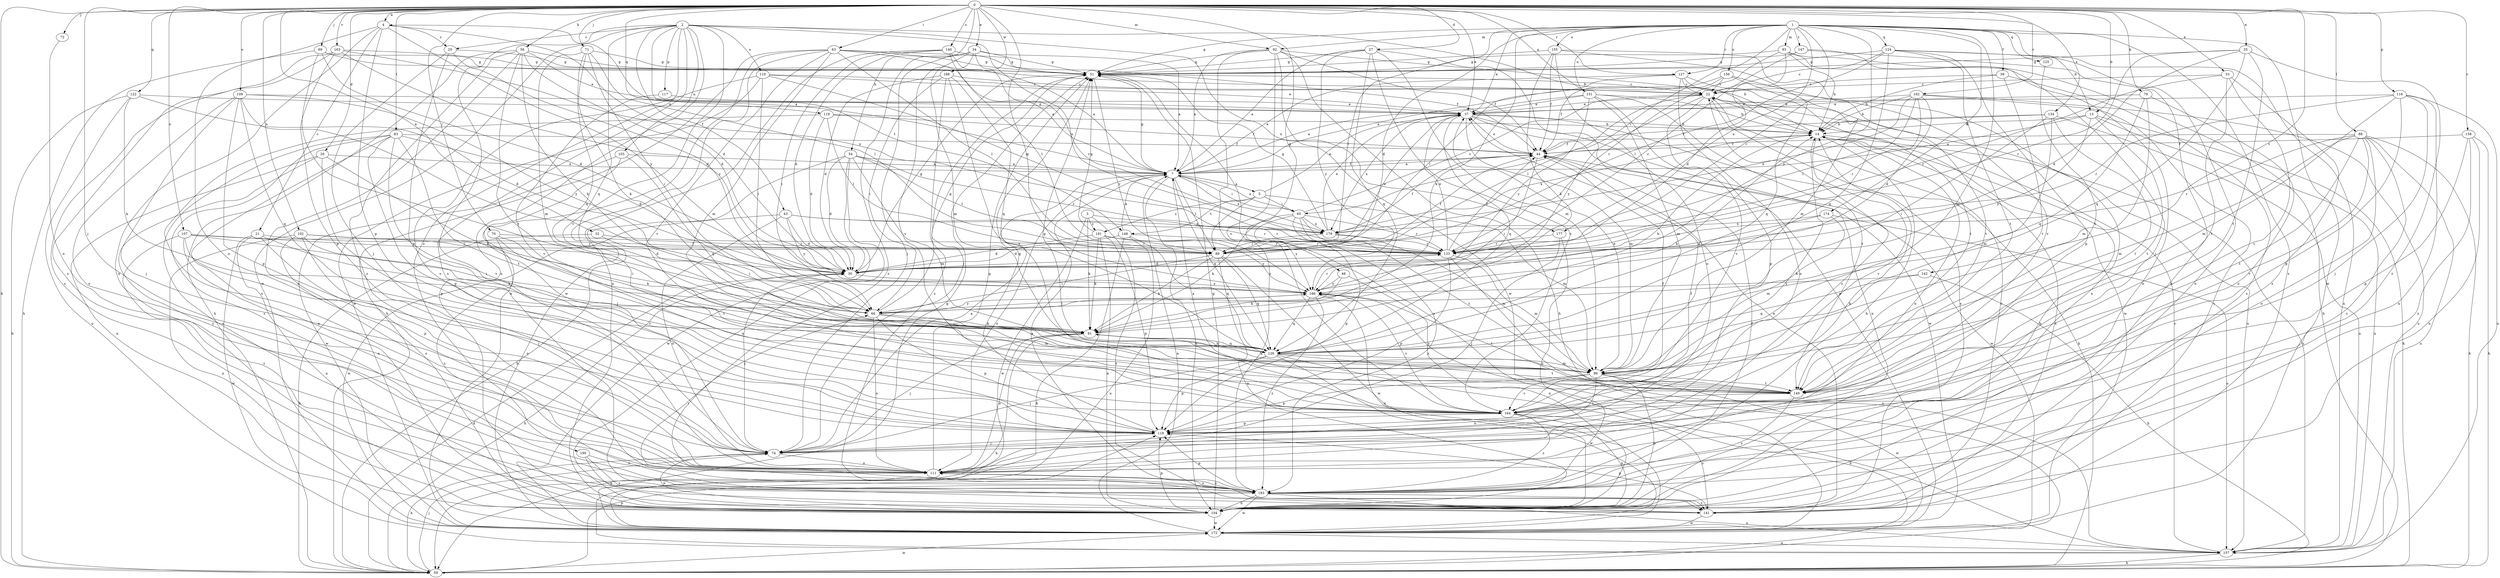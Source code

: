 strict digraph  {
0;
1;
2;
3;
4;
5;
7;
13;
14;
20;
21;
22;
26;
27;
30;
32;
33;
34;
35;
37;
39;
43;
44;
48;
51;
54;
56;
59;
63;
65;
66;
69;
70;
71;
72;
74;
79;
81;
83;
88;
89;
92;
93;
96;
102;
103;
104;
107;
109;
110;
111;
116;
117;
118;
119;
122;
124;
125;
126;
127;
133;
134;
140;
141;
142;
147;
148;
149;
151;
155;
156;
157;
158;
162;
163;
164;
168;
172;
174;
177;
179;
186;
190;
191;
193;
0 -> 4  [label=a];
0 -> 13  [label=b];
0 -> 26  [label=d];
0 -> 27  [label=d];
0 -> 32  [label=e];
0 -> 33  [label=e];
0 -> 34  [label=e];
0 -> 35  [label=e];
0 -> 37  [label=e];
0 -> 48  [label=g];
0 -> 54  [label=h];
0 -> 56  [label=h];
0 -> 59  [label=h];
0 -> 63  [label=i];
0 -> 69  [label=j];
0 -> 70  [label=j];
0 -> 71  [label=j];
0 -> 72  [label=j];
0 -> 74  [label=j];
0 -> 79  [label=k];
0 -> 83  [label=l];
0 -> 88  [label=l];
0 -> 92  [label=m];
0 -> 102  [label=n];
0 -> 107  [label=o];
0 -> 109  [label=o];
0 -> 116  [label=p];
0 -> 119  [label=q];
0 -> 122  [label=q];
0 -> 127  [label=r];
0 -> 134  [label=s];
0 -> 140  [label=s];
0 -> 142  [label=t];
0 -> 151  [label=u];
0 -> 158  [label=v];
0 -> 162  [label=v];
0 -> 163  [label=v];
0 -> 168  [label=w];
0 -> 186  [label=y];
1 -> 13  [label=b];
1 -> 30  [label=d];
1 -> 37  [label=e];
1 -> 39  [label=f];
1 -> 51  [label=g];
1 -> 65  [label=i];
1 -> 81  [label=k];
1 -> 89  [label=l];
1 -> 92  [label=m];
1 -> 93  [label=m];
1 -> 96  [label=m];
1 -> 124  [label=q];
1 -> 125  [label=q];
1 -> 127  [label=r];
1 -> 133  [label=r];
1 -> 141  [label=s];
1 -> 147  [label=t];
1 -> 151  [label=u];
1 -> 155  [label=u];
1 -> 156  [label=u];
1 -> 172  [label=w];
1 -> 174  [label=x];
1 -> 177  [label=x];
1 -> 186  [label=y];
2 -> 14  [label=b];
2 -> 20  [label=c];
2 -> 43  [label=f];
2 -> 74  [label=j];
2 -> 103  [label=n];
2 -> 104  [label=n];
2 -> 110  [label=o];
2 -> 117  [label=p];
2 -> 126  [label=q];
2 -> 141  [label=s];
2 -> 148  [label=t];
2 -> 164  [label=v];
2 -> 172  [label=w];
2 -> 177  [label=x];
2 -> 179  [label=x];
2 -> 190  [label=z];
3 -> 81  [label=k];
3 -> 133  [label=r];
3 -> 141  [label=s];
3 -> 172  [label=w];
3 -> 191  [label=z];
4 -> 20  [label=c];
4 -> 21  [label=c];
4 -> 30  [label=d];
4 -> 104  [label=n];
4 -> 111  [label=o];
4 -> 118  [label=p];
4 -> 186  [label=y];
5 -> 37  [label=e];
5 -> 65  [label=i];
5 -> 89  [label=l];
5 -> 96  [label=m];
5 -> 148  [label=t];
5 -> 191  [label=z];
7 -> 4  [label=a];
7 -> 5  [label=a];
7 -> 44  [label=f];
7 -> 51  [label=g];
7 -> 65  [label=i];
7 -> 89  [label=l];
7 -> 104  [label=n];
7 -> 111  [label=o];
7 -> 126  [label=q];
7 -> 179  [label=x];
13 -> 7  [label=a];
13 -> 14  [label=b];
13 -> 59  [label=h];
13 -> 149  [label=t];
13 -> 157  [label=u];
13 -> 186  [label=y];
14 -> 44  [label=f];
14 -> 111  [label=o];
14 -> 141  [label=s];
14 -> 157  [label=u];
14 -> 164  [label=v];
14 -> 179  [label=x];
20 -> 51  [label=g];
20 -> 74  [label=j];
20 -> 118  [label=p];
20 -> 186  [label=y];
21 -> 104  [label=n];
21 -> 111  [label=o];
21 -> 133  [label=r];
21 -> 164  [label=v];
21 -> 172  [label=w];
22 -> 37  [label=e];
22 -> 89  [label=l];
22 -> 118  [label=p];
22 -> 141  [label=s];
22 -> 157  [label=u];
22 -> 172  [label=w];
22 -> 186  [label=y];
26 -> 7  [label=a];
26 -> 81  [label=k];
26 -> 104  [label=n];
26 -> 118  [label=p];
26 -> 193  [label=z];
27 -> 7  [label=a];
27 -> 51  [label=g];
27 -> 96  [label=m];
27 -> 126  [label=q];
27 -> 164  [label=v];
27 -> 172  [label=w];
27 -> 186  [label=y];
30 -> 51  [label=g];
30 -> 59  [label=h];
30 -> 74  [label=j];
30 -> 186  [label=y];
32 -> 59  [label=h];
32 -> 66  [label=i];
32 -> 133  [label=r];
33 -> 22  [label=c];
33 -> 133  [label=r];
33 -> 149  [label=t];
33 -> 164  [label=v];
33 -> 193  [label=z];
34 -> 7  [label=a];
34 -> 51  [label=g];
34 -> 74  [label=j];
34 -> 96  [label=m];
34 -> 133  [label=r];
34 -> 164  [label=v];
34 -> 193  [label=z];
35 -> 30  [label=d];
35 -> 51  [label=g];
35 -> 126  [label=q];
35 -> 133  [label=r];
35 -> 149  [label=t];
35 -> 193  [label=z];
37 -> 14  [label=b];
37 -> 59  [label=h];
37 -> 96  [label=m];
37 -> 104  [label=n];
37 -> 126  [label=q];
37 -> 172  [label=w];
37 -> 179  [label=x];
39 -> 14  [label=b];
39 -> 22  [label=c];
39 -> 141  [label=s];
39 -> 149  [label=t];
43 -> 30  [label=d];
43 -> 111  [label=o];
43 -> 133  [label=r];
43 -> 172  [label=w];
43 -> 179  [label=x];
43 -> 186  [label=y];
44 -> 7  [label=a];
44 -> 37  [label=e];
44 -> 66  [label=i];
44 -> 172  [label=w];
48 -> 81  [label=k];
48 -> 104  [label=n];
48 -> 186  [label=y];
51 -> 22  [label=c];
51 -> 74  [label=j];
51 -> 157  [label=u];
51 -> 186  [label=y];
54 -> 7  [label=a];
54 -> 30  [label=d];
54 -> 59  [label=h];
54 -> 89  [label=l];
54 -> 96  [label=m];
54 -> 104  [label=n];
54 -> 133  [label=r];
54 -> 172  [label=w];
56 -> 30  [label=d];
56 -> 37  [label=e];
56 -> 51  [label=g];
56 -> 59  [label=h];
56 -> 81  [label=k];
56 -> 104  [label=n];
56 -> 149  [label=t];
56 -> 193  [label=z];
59 -> 30  [label=d];
59 -> 74  [label=j];
59 -> 118  [label=p];
59 -> 172  [label=w];
63 -> 7  [label=a];
63 -> 44  [label=f];
63 -> 51  [label=g];
63 -> 59  [label=h];
63 -> 89  [label=l];
63 -> 96  [label=m];
63 -> 104  [label=n];
63 -> 164  [label=v];
63 -> 172  [label=w];
65 -> 7  [label=a];
65 -> 22  [label=c];
65 -> 81  [label=k];
65 -> 118  [label=p];
65 -> 133  [label=r];
65 -> 149  [label=t];
65 -> 179  [label=x];
65 -> 186  [label=y];
65 -> 193  [label=z];
66 -> 51  [label=g];
66 -> 81  [label=k];
66 -> 96  [label=m];
66 -> 111  [label=o];
66 -> 118  [label=p];
66 -> 186  [label=y];
69 -> 22  [label=c];
69 -> 30  [label=d];
69 -> 51  [label=g];
69 -> 59  [label=h];
69 -> 66  [label=i];
70 -> 81  [label=k];
70 -> 89  [label=l];
70 -> 149  [label=t];
70 -> 193  [label=z];
71 -> 51  [label=g];
71 -> 66  [label=i];
71 -> 81  [label=k];
71 -> 89  [label=l];
71 -> 96  [label=m];
71 -> 126  [label=q];
72 -> 111  [label=o];
74 -> 7  [label=a];
74 -> 59  [label=h];
74 -> 104  [label=n];
74 -> 111  [label=o];
79 -> 37  [label=e];
79 -> 96  [label=m];
79 -> 111  [label=o];
79 -> 126  [label=q];
81 -> 14  [label=b];
81 -> 59  [label=h];
81 -> 74  [label=j];
81 -> 111  [label=o];
81 -> 126  [label=q];
83 -> 30  [label=d];
83 -> 44  [label=f];
83 -> 104  [label=n];
83 -> 118  [label=p];
83 -> 141  [label=s];
83 -> 149  [label=t];
83 -> 164  [label=v];
83 -> 193  [label=z];
88 -> 44  [label=f];
88 -> 59  [label=h];
88 -> 96  [label=m];
88 -> 111  [label=o];
88 -> 133  [label=r];
88 -> 149  [label=t];
88 -> 157  [label=u];
88 -> 164  [label=v];
88 -> 193  [label=z];
89 -> 37  [label=e];
89 -> 44  [label=f];
89 -> 66  [label=i];
89 -> 81  [label=k];
89 -> 104  [label=n];
89 -> 126  [label=q];
89 -> 172  [label=w];
92 -> 7  [label=a];
92 -> 14  [label=b];
92 -> 44  [label=f];
92 -> 51  [label=g];
92 -> 59  [label=h];
92 -> 164  [label=v];
92 -> 172  [label=w];
92 -> 193  [label=z];
93 -> 14  [label=b];
93 -> 30  [label=d];
93 -> 51  [label=g];
93 -> 59  [label=h];
93 -> 104  [label=n];
93 -> 133  [label=r];
96 -> 37  [label=e];
96 -> 81  [label=k];
96 -> 104  [label=n];
96 -> 111  [label=o];
96 -> 118  [label=p];
96 -> 149  [label=t];
96 -> 164  [label=v];
96 -> 172  [label=w];
102 -> 66  [label=i];
102 -> 74  [label=j];
102 -> 81  [label=k];
102 -> 89  [label=l];
102 -> 104  [label=n];
102 -> 111  [label=o];
103 -> 7  [label=a];
103 -> 74  [label=j];
103 -> 126  [label=q];
103 -> 172  [label=w];
104 -> 14  [label=b];
104 -> 51  [label=g];
104 -> 118  [label=p];
104 -> 172  [label=w];
107 -> 30  [label=d];
107 -> 66  [label=i];
107 -> 89  [label=l];
107 -> 111  [label=o];
107 -> 118  [label=p];
107 -> 193  [label=z];
109 -> 37  [label=e];
109 -> 66  [label=i];
109 -> 74  [label=j];
109 -> 111  [label=o];
109 -> 118  [label=p];
109 -> 126  [label=q];
109 -> 186  [label=y];
110 -> 22  [label=c];
110 -> 37  [label=e];
110 -> 66  [label=i];
110 -> 111  [label=o];
110 -> 172  [label=w];
110 -> 179  [label=x];
111 -> 14  [label=b];
111 -> 22  [label=c];
111 -> 51  [label=g];
111 -> 193  [label=z];
116 -> 37  [label=e];
116 -> 74  [label=j];
116 -> 96  [label=m];
116 -> 104  [label=n];
116 -> 118  [label=p];
116 -> 133  [label=r];
116 -> 157  [label=u];
117 -> 37  [label=e];
117 -> 164  [label=v];
118 -> 44  [label=f];
118 -> 51  [label=g];
118 -> 74  [label=j];
119 -> 14  [label=b];
119 -> 30  [label=d];
119 -> 44  [label=f];
119 -> 89  [label=l];
119 -> 111  [label=o];
122 -> 30  [label=d];
122 -> 37  [label=e];
122 -> 59  [label=h];
122 -> 81  [label=k];
122 -> 157  [label=u];
124 -> 22  [label=c];
124 -> 51  [label=g];
124 -> 89  [label=l];
124 -> 104  [label=n];
124 -> 118  [label=p];
124 -> 126  [label=q];
124 -> 149  [label=t];
124 -> 157  [label=u];
125 -> 149  [label=t];
126 -> 14  [label=b];
126 -> 59  [label=h];
126 -> 74  [label=j];
126 -> 81  [label=k];
126 -> 96  [label=m];
126 -> 118  [label=p];
126 -> 149  [label=t];
126 -> 172  [label=w];
127 -> 7  [label=a];
127 -> 22  [label=c];
127 -> 89  [label=l];
127 -> 104  [label=n];
127 -> 111  [label=o];
127 -> 149  [label=t];
133 -> 30  [label=d];
133 -> 37  [label=e];
133 -> 44  [label=f];
133 -> 96  [label=m];
133 -> 118  [label=p];
133 -> 157  [label=u];
134 -> 14  [label=b];
134 -> 44  [label=f];
134 -> 66  [label=i];
134 -> 96  [label=m];
134 -> 149  [label=t];
134 -> 157  [label=u];
140 -> 7  [label=a];
140 -> 30  [label=d];
140 -> 51  [label=g];
140 -> 66  [label=i];
140 -> 89  [label=l];
140 -> 172  [label=w];
141 -> 22  [label=c];
141 -> 37  [label=e];
141 -> 118  [label=p];
141 -> 172  [label=w];
142 -> 59  [label=h];
142 -> 126  [label=q];
142 -> 186  [label=y];
147 -> 51  [label=g];
147 -> 74  [label=j];
147 -> 104  [label=n];
147 -> 133  [label=r];
148 -> 7  [label=a];
148 -> 30  [label=d];
148 -> 59  [label=h];
148 -> 126  [label=q];
148 -> 133  [label=r];
148 -> 157  [label=u];
149 -> 51  [label=g];
149 -> 164  [label=v];
149 -> 186  [label=y];
149 -> 193  [label=z];
151 -> 7  [label=a];
151 -> 14  [label=b];
151 -> 37  [label=e];
151 -> 96  [label=m];
151 -> 149  [label=t];
151 -> 164  [label=v];
151 -> 186  [label=y];
155 -> 44  [label=f];
155 -> 51  [label=g];
155 -> 81  [label=k];
155 -> 96  [label=m];
155 -> 111  [label=o];
155 -> 164  [label=v];
156 -> 7  [label=a];
156 -> 22  [label=c];
156 -> 44  [label=f];
156 -> 126  [label=q];
156 -> 149  [label=t];
157 -> 22  [label=c];
157 -> 59  [label=h];
158 -> 44  [label=f];
158 -> 59  [label=h];
158 -> 104  [label=n];
158 -> 118  [label=p];
158 -> 193  [label=z];
162 -> 14  [label=b];
162 -> 30  [label=d];
162 -> 37  [label=e];
162 -> 89  [label=l];
162 -> 133  [label=r];
162 -> 141  [label=s];
162 -> 157  [label=u];
162 -> 179  [label=x];
163 -> 30  [label=d];
163 -> 51  [label=g];
163 -> 118  [label=p];
163 -> 141  [label=s];
163 -> 179  [label=x];
163 -> 193  [label=z];
164 -> 7  [label=a];
164 -> 14  [label=b];
164 -> 44  [label=f];
164 -> 104  [label=n];
164 -> 118  [label=p];
164 -> 141  [label=s];
164 -> 193  [label=z];
168 -> 22  [label=c];
168 -> 30  [label=d];
168 -> 66  [label=i];
168 -> 126  [label=q];
168 -> 141  [label=s];
168 -> 164  [label=v];
172 -> 7  [label=a];
172 -> 51  [label=g];
172 -> 157  [label=u];
174 -> 30  [label=d];
174 -> 96  [label=m];
174 -> 157  [label=u];
174 -> 179  [label=x];
177 -> 74  [label=j];
177 -> 133  [label=r];
177 -> 193  [label=z];
179 -> 37  [label=e];
179 -> 44  [label=f];
179 -> 51  [label=g];
179 -> 89  [label=l];
179 -> 96  [label=m];
179 -> 133  [label=r];
186 -> 66  [label=i];
186 -> 104  [label=n];
186 -> 126  [label=q];
186 -> 133  [label=r];
186 -> 149  [label=t];
186 -> 164  [label=v];
186 -> 193  [label=z];
190 -> 104  [label=n];
190 -> 111  [label=o];
190 -> 141  [label=s];
191 -> 30  [label=d];
191 -> 51  [label=g];
191 -> 81  [label=k];
191 -> 104  [label=n];
191 -> 118  [label=p];
191 -> 133  [label=r];
191 -> 186  [label=y];
193 -> 7  [label=a];
193 -> 14  [label=b];
193 -> 44  [label=f];
193 -> 66  [label=i];
193 -> 104  [label=n];
193 -> 111  [label=o];
193 -> 118  [label=p];
193 -> 141  [label=s];
193 -> 157  [label=u];
193 -> 172  [label=w];
}
